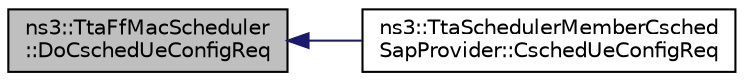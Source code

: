 digraph "ns3::TtaFfMacScheduler::DoCschedUeConfigReq"
{
  edge [fontname="Helvetica",fontsize="10",labelfontname="Helvetica",labelfontsize="10"];
  node [fontname="Helvetica",fontsize="10",shape=record];
  rankdir="LR";
  Node1 [label="ns3::TtaFfMacScheduler\l::DoCschedUeConfigReq",height=0.2,width=0.4,color="black", fillcolor="grey75", style="filled", fontcolor="black"];
  Node1 -> Node2 [dir="back",color="midnightblue",fontsize="10",style="solid"];
  Node2 [label="ns3::TtaSchedulerMemberCsched\lSapProvider::CschedUeConfigReq",height=0.2,width=0.4,color="black", fillcolor="white", style="filled",URL="$d9/dd1/classns3_1_1TtaSchedulerMemberCschedSapProvider.html#a67b859352a8d57fb6daf93f1dd101b17"];
}
